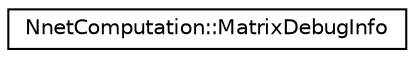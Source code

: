 digraph "Graphical Class Hierarchy"
{
  edge [fontname="Helvetica",fontsize="10",labelfontname="Helvetica",labelfontsize="10"];
  node [fontname="Helvetica",fontsize="10",shape=record];
  rankdir="LR";
  Node0 [label="NnetComputation::MatrixDebugInfo",height=0.2,width=0.4,color="black", fillcolor="white", style="filled",URL="$structkaldi_1_1nnet3_1_1NnetComputation_1_1MatrixDebugInfo.html"];
}

